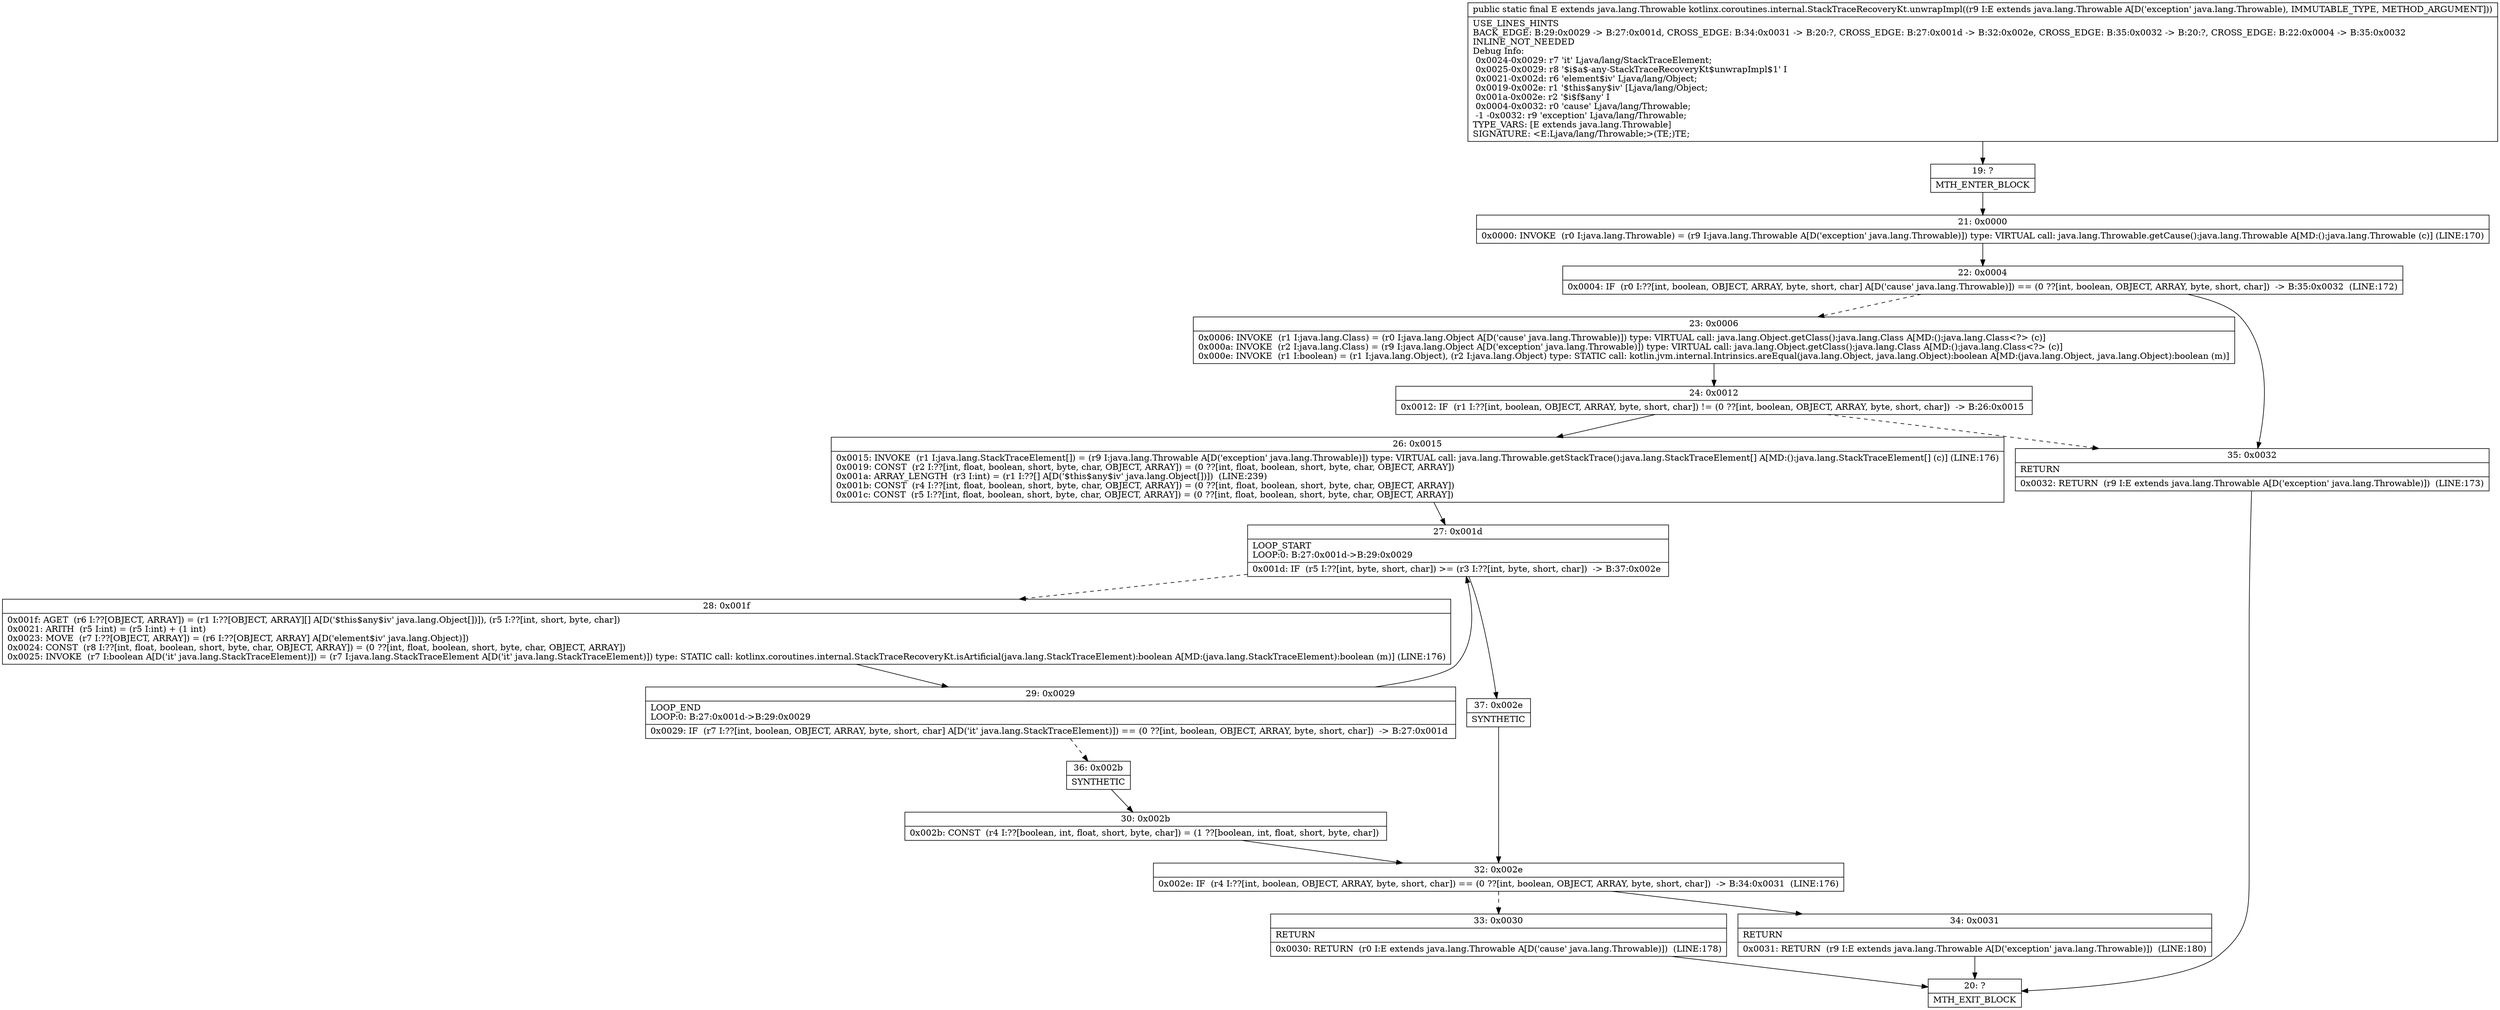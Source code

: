 digraph "CFG forkotlinx.coroutines.internal.StackTraceRecoveryKt.unwrapImpl(Ljava\/lang\/Throwable;)Ljava\/lang\/Throwable;" {
Node_19 [shape=record,label="{19\:\ ?|MTH_ENTER_BLOCK\l}"];
Node_21 [shape=record,label="{21\:\ 0x0000|0x0000: INVOKE  (r0 I:java.lang.Throwable) = (r9 I:java.lang.Throwable A[D('exception' java.lang.Throwable)]) type: VIRTUAL call: java.lang.Throwable.getCause():java.lang.Throwable A[MD:():java.lang.Throwable (c)] (LINE:170)\l}"];
Node_22 [shape=record,label="{22\:\ 0x0004|0x0004: IF  (r0 I:??[int, boolean, OBJECT, ARRAY, byte, short, char] A[D('cause' java.lang.Throwable)]) == (0 ??[int, boolean, OBJECT, ARRAY, byte, short, char])  \-\> B:35:0x0032  (LINE:172)\l}"];
Node_23 [shape=record,label="{23\:\ 0x0006|0x0006: INVOKE  (r1 I:java.lang.Class) = (r0 I:java.lang.Object A[D('cause' java.lang.Throwable)]) type: VIRTUAL call: java.lang.Object.getClass():java.lang.Class A[MD:():java.lang.Class\<?\> (c)]\l0x000a: INVOKE  (r2 I:java.lang.Class) = (r9 I:java.lang.Object A[D('exception' java.lang.Throwable)]) type: VIRTUAL call: java.lang.Object.getClass():java.lang.Class A[MD:():java.lang.Class\<?\> (c)]\l0x000e: INVOKE  (r1 I:boolean) = (r1 I:java.lang.Object), (r2 I:java.lang.Object) type: STATIC call: kotlin.jvm.internal.Intrinsics.areEqual(java.lang.Object, java.lang.Object):boolean A[MD:(java.lang.Object, java.lang.Object):boolean (m)]\l}"];
Node_24 [shape=record,label="{24\:\ 0x0012|0x0012: IF  (r1 I:??[int, boolean, OBJECT, ARRAY, byte, short, char]) != (0 ??[int, boolean, OBJECT, ARRAY, byte, short, char])  \-\> B:26:0x0015 \l}"];
Node_26 [shape=record,label="{26\:\ 0x0015|0x0015: INVOKE  (r1 I:java.lang.StackTraceElement[]) = (r9 I:java.lang.Throwable A[D('exception' java.lang.Throwable)]) type: VIRTUAL call: java.lang.Throwable.getStackTrace():java.lang.StackTraceElement[] A[MD:():java.lang.StackTraceElement[] (c)] (LINE:176)\l0x0019: CONST  (r2 I:??[int, float, boolean, short, byte, char, OBJECT, ARRAY]) = (0 ??[int, float, boolean, short, byte, char, OBJECT, ARRAY]) \l0x001a: ARRAY_LENGTH  (r3 I:int) = (r1 I:??[] A[D('$this$any$iv' java.lang.Object[])])  (LINE:239)\l0x001b: CONST  (r4 I:??[int, float, boolean, short, byte, char, OBJECT, ARRAY]) = (0 ??[int, float, boolean, short, byte, char, OBJECT, ARRAY]) \l0x001c: CONST  (r5 I:??[int, float, boolean, short, byte, char, OBJECT, ARRAY]) = (0 ??[int, float, boolean, short, byte, char, OBJECT, ARRAY]) \l}"];
Node_27 [shape=record,label="{27\:\ 0x001d|LOOP_START\lLOOP:0: B:27:0x001d\-\>B:29:0x0029\l|0x001d: IF  (r5 I:??[int, byte, short, char]) \>= (r3 I:??[int, byte, short, char])  \-\> B:37:0x002e \l}"];
Node_28 [shape=record,label="{28\:\ 0x001f|0x001f: AGET  (r6 I:??[OBJECT, ARRAY]) = (r1 I:??[OBJECT, ARRAY][] A[D('$this$any$iv' java.lang.Object[])]), (r5 I:??[int, short, byte, char]) \l0x0021: ARITH  (r5 I:int) = (r5 I:int) + (1 int) \l0x0023: MOVE  (r7 I:??[OBJECT, ARRAY]) = (r6 I:??[OBJECT, ARRAY] A[D('element$iv' java.lang.Object)]) \l0x0024: CONST  (r8 I:??[int, float, boolean, short, byte, char, OBJECT, ARRAY]) = (0 ??[int, float, boolean, short, byte, char, OBJECT, ARRAY]) \l0x0025: INVOKE  (r7 I:boolean A[D('it' java.lang.StackTraceElement)]) = (r7 I:java.lang.StackTraceElement A[D('it' java.lang.StackTraceElement)]) type: STATIC call: kotlinx.coroutines.internal.StackTraceRecoveryKt.isArtificial(java.lang.StackTraceElement):boolean A[MD:(java.lang.StackTraceElement):boolean (m)] (LINE:176)\l}"];
Node_29 [shape=record,label="{29\:\ 0x0029|LOOP_END\lLOOP:0: B:27:0x001d\-\>B:29:0x0029\l|0x0029: IF  (r7 I:??[int, boolean, OBJECT, ARRAY, byte, short, char] A[D('it' java.lang.StackTraceElement)]) == (0 ??[int, boolean, OBJECT, ARRAY, byte, short, char])  \-\> B:27:0x001d \l}"];
Node_36 [shape=record,label="{36\:\ 0x002b|SYNTHETIC\l}"];
Node_30 [shape=record,label="{30\:\ 0x002b|0x002b: CONST  (r4 I:??[boolean, int, float, short, byte, char]) = (1 ??[boolean, int, float, short, byte, char]) \l}"];
Node_32 [shape=record,label="{32\:\ 0x002e|0x002e: IF  (r4 I:??[int, boolean, OBJECT, ARRAY, byte, short, char]) == (0 ??[int, boolean, OBJECT, ARRAY, byte, short, char])  \-\> B:34:0x0031  (LINE:176)\l}"];
Node_33 [shape=record,label="{33\:\ 0x0030|RETURN\l|0x0030: RETURN  (r0 I:E extends java.lang.Throwable A[D('cause' java.lang.Throwable)])  (LINE:178)\l}"];
Node_20 [shape=record,label="{20\:\ ?|MTH_EXIT_BLOCK\l}"];
Node_34 [shape=record,label="{34\:\ 0x0031|RETURN\l|0x0031: RETURN  (r9 I:E extends java.lang.Throwable A[D('exception' java.lang.Throwable)])  (LINE:180)\l}"];
Node_37 [shape=record,label="{37\:\ 0x002e|SYNTHETIC\l}"];
Node_35 [shape=record,label="{35\:\ 0x0032|RETURN\l|0x0032: RETURN  (r9 I:E extends java.lang.Throwable A[D('exception' java.lang.Throwable)])  (LINE:173)\l}"];
MethodNode[shape=record,label="{public static final E extends java.lang.Throwable kotlinx.coroutines.internal.StackTraceRecoveryKt.unwrapImpl((r9 I:E extends java.lang.Throwable A[D('exception' java.lang.Throwable), IMMUTABLE_TYPE, METHOD_ARGUMENT]))  | USE_LINES_HINTS\lBACK_EDGE: B:29:0x0029 \-\> B:27:0x001d, CROSS_EDGE: B:34:0x0031 \-\> B:20:?, CROSS_EDGE: B:27:0x001d \-\> B:32:0x002e, CROSS_EDGE: B:35:0x0032 \-\> B:20:?, CROSS_EDGE: B:22:0x0004 \-\> B:35:0x0032\lINLINE_NOT_NEEDED\lDebug Info:\l  0x0024\-0x0029: r7 'it' Ljava\/lang\/StackTraceElement;\l  0x0025\-0x0029: r8 '$i$a$\-any\-StackTraceRecoveryKt$unwrapImpl$1' I\l  0x0021\-0x002d: r6 'element$iv' Ljava\/lang\/Object;\l  0x0019\-0x002e: r1 '$this$any$iv' [Ljava\/lang\/Object;\l  0x001a\-0x002e: r2 '$i$f$any' I\l  0x0004\-0x0032: r0 'cause' Ljava\/lang\/Throwable;\l  \-1 \-0x0032: r9 'exception' Ljava\/lang\/Throwable;\lTYPE_VARS: [E extends java.lang.Throwable]\lSIGNATURE: \<E:Ljava\/lang\/Throwable;\>(TE;)TE;\l}"];
MethodNode -> Node_19;Node_19 -> Node_21;
Node_21 -> Node_22;
Node_22 -> Node_23[style=dashed];
Node_22 -> Node_35;
Node_23 -> Node_24;
Node_24 -> Node_26;
Node_24 -> Node_35[style=dashed];
Node_26 -> Node_27;
Node_27 -> Node_28[style=dashed];
Node_27 -> Node_37;
Node_28 -> Node_29;
Node_29 -> Node_27;
Node_29 -> Node_36[style=dashed];
Node_36 -> Node_30;
Node_30 -> Node_32;
Node_32 -> Node_33[style=dashed];
Node_32 -> Node_34;
Node_33 -> Node_20;
Node_34 -> Node_20;
Node_37 -> Node_32;
Node_35 -> Node_20;
}

